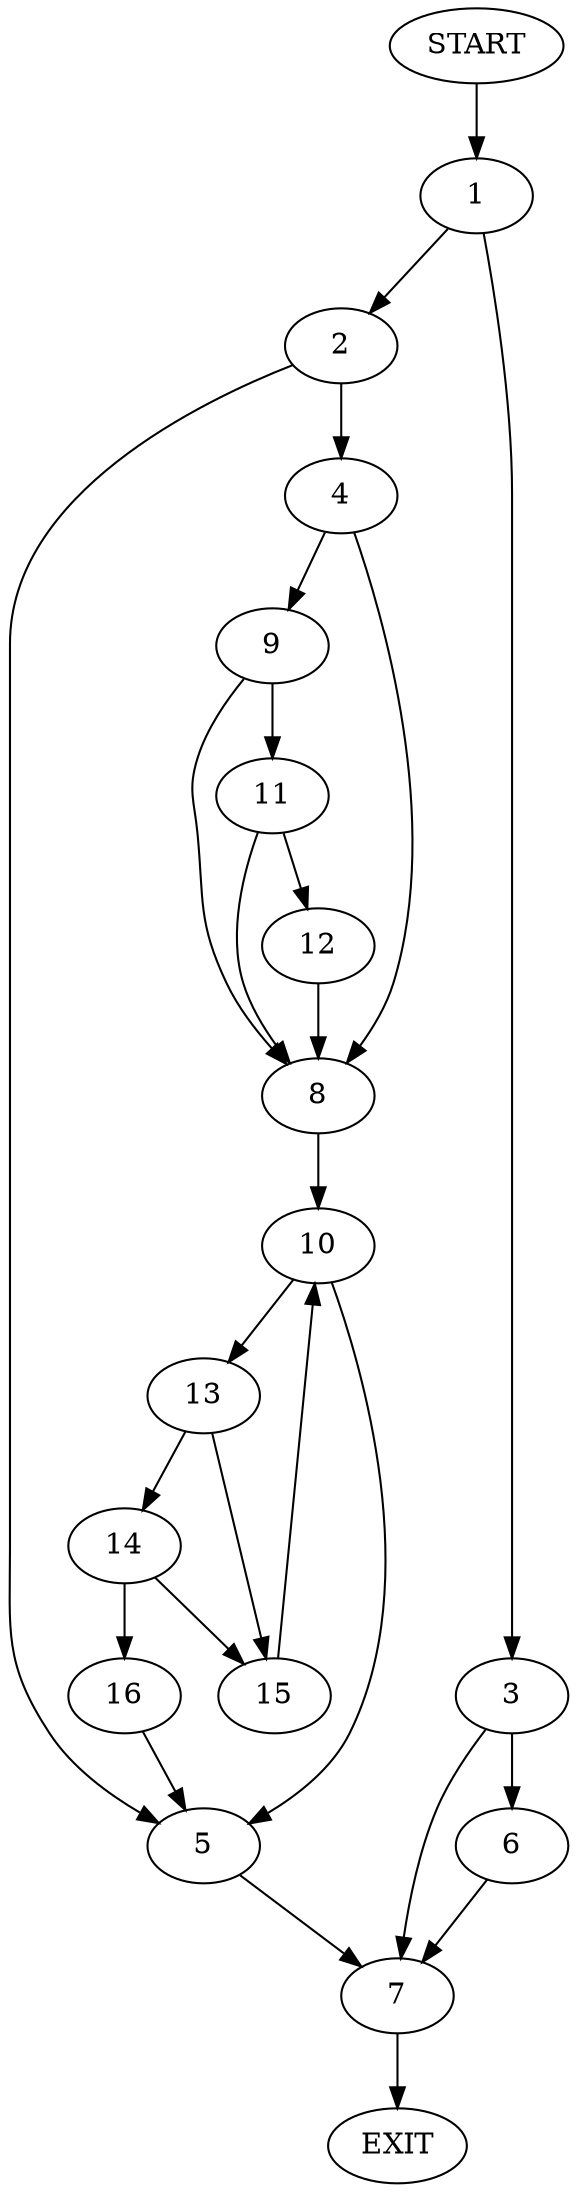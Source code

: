 digraph {
0 [label="START"]
17 [label="EXIT"]
0 -> 1
1 -> 2
1 -> 3
2 -> 4
2 -> 5
3 -> 6
3 -> 7
4 -> 8
4 -> 9
5 -> 7
8 -> 10
9 -> 8
9 -> 11
11 -> 12
11 -> 8
12 -> 8
10 -> 5
10 -> 13
13 -> 14
13 -> 15
15 -> 10
14 -> 16
14 -> 15
16 -> 5
7 -> 17
6 -> 7
}
